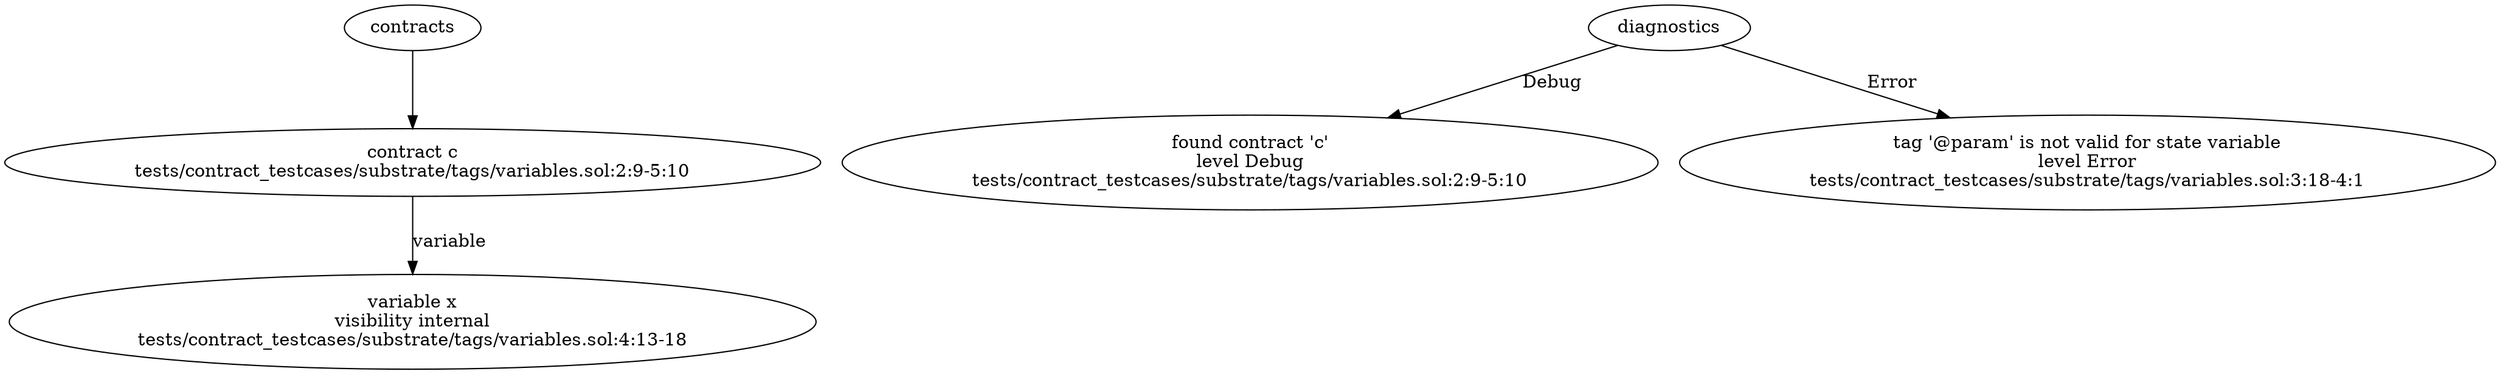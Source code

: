 strict digraph "tests/contract_testcases/substrate/tags/variables.sol" {
	contract [label="contract c\ntests/contract_testcases/substrate/tags/variables.sol:2:9-5:10"]
	var [label="variable x\nvisibility internal\ntests/contract_testcases/substrate/tags/variables.sol:4:13-18"]
	diagnostic [label="found contract 'c'\nlevel Debug\ntests/contract_testcases/substrate/tags/variables.sol:2:9-5:10"]
	diagnostic_5 [label="tag '@param' is not valid for state variable\nlevel Error\ntests/contract_testcases/substrate/tags/variables.sol:3:18-4:1"]
	contracts -> contract
	contract -> var [label="variable"]
	diagnostics -> diagnostic [label="Debug"]
	diagnostics -> diagnostic_5 [label="Error"]
}
